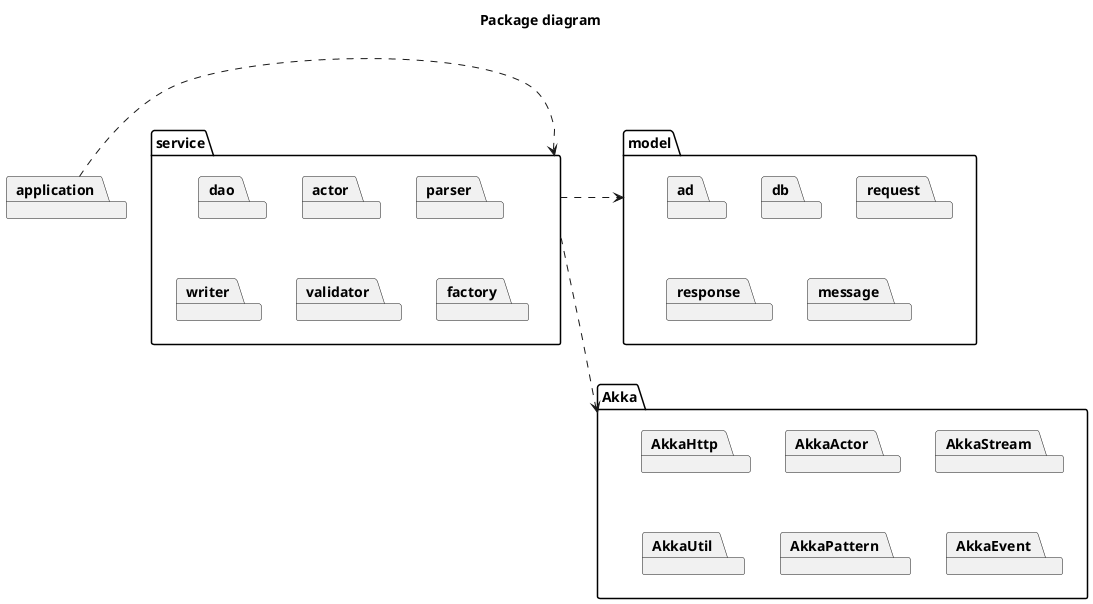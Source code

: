 @startuml

title Package diagram

skinparam componentStyle uml2

package model {
    package ad
    package db
    package request
    package response
    package message
}
package service {
    package dao
    package actor
    package parser
    package writer
    package validator
    package factory
}
package Akka {
    package AkkaHttp
    package AkkaActor
    package AkkaStream
    package AkkaUtil
    package AkkaPattern
    package AkkaEvent
}


package application

application .> service
service .> Akka
service .> model

@enduml
